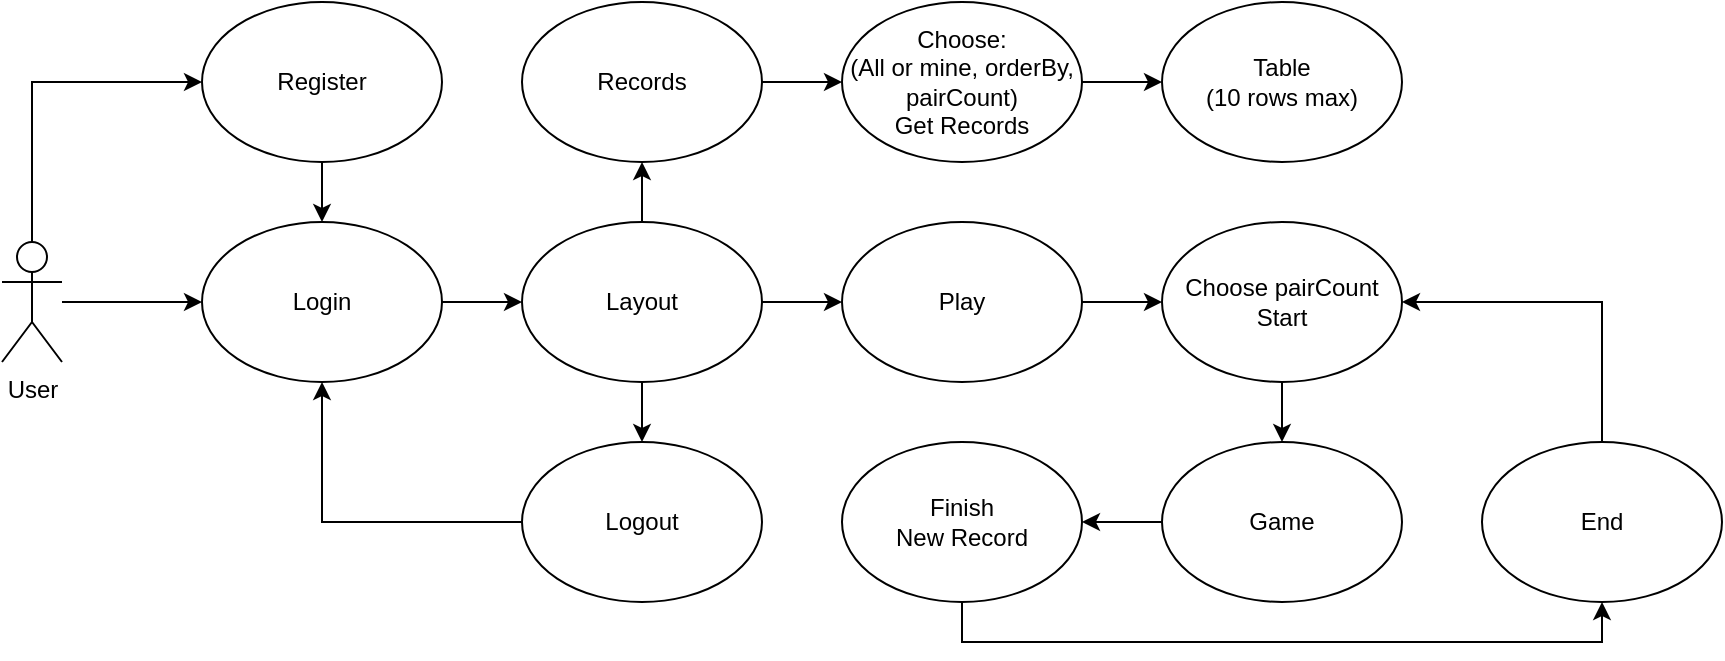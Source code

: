 <mxfile version="24.7.17">
  <diagram name="Страница — 1" id="cKNmJmpop8p_sEvpZSMd">
    <mxGraphModel dx="1195" dy="643" grid="1" gridSize="10" guides="1" tooltips="1" connect="1" arrows="1" fold="1" page="1" pageScale="1" pageWidth="827" pageHeight="1169" math="0" shadow="0">
      <root>
        <mxCell id="0" />
        <mxCell id="1" parent="0" />
        <mxCell id="tcRCmWcNRghQxVGb4rmM-21" style="edgeStyle=orthogonalEdgeStyle;rounded=0;orthogonalLoop=1;jettySize=auto;html=1;entryX=0;entryY=0.5;entryDx=0;entryDy=0;" edge="1" parent="1" source="tcRCmWcNRghQxVGb4rmM-1" target="tcRCmWcNRghQxVGb4rmM-2">
          <mxGeometry relative="1" as="geometry" />
        </mxCell>
        <mxCell id="tcRCmWcNRghQxVGb4rmM-22" style="edgeStyle=orthogonalEdgeStyle;rounded=0;orthogonalLoop=1;jettySize=auto;html=1;entryX=0;entryY=0.5;entryDx=0;entryDy=0;" edge="1" parent="1" source="tcRCmWcNRghQxVGb4rmM-1" target="tcRCmWcNRghQxVGb4rmM-4">
          <mxGeometry relative="1" as="geometry">
            <Array as="points">
              <mxPoint x="25" y="330" />
            </Array>
          </mxGeometry>
        </mxCell>
        <mxCell id="tcRCmWcNRghQxVGb4rmM-1" value="User" style="shape=umlActor;verticalLabelPosition=bottom;verticalAlign=top;html=1;outlineConnect=0;" vertex="1" parent="1">
          <mxGeometry x="10" y="410" width="30" height="60" as="geometry" />
        </mxCell>
        <mxCell id="tcRCmWcNRghQxVGb4rmM-23" style="edgeStyle=orthogonalEdgeStyle;rounded=0;orthogonalLoop=1;jettySize=auto;html=1;entryX=0.5;entryY=0;entryDx=0;entryDy=0;" edge="1" parent="1" source="tcRCmWcNRghQxVGb4rmM-4" target="tcRCmWcNRghQxVGb4rmM-2">
          <mxGeometry relative="1" as="geometry">
            <Array as="points">
              <mxPoint x="170" y="400" />
              <mxPoint x="170" y="400" />
            </Array>
          </mxGeometry>
        </mxCell>
        <mxCell id="tcRCmWcNRghQxVGb4rmM-4" value="Register" style="ellipse;whiteSpace=wrap;html=1;" vertex="1" parent="1">
          <mxGeometry x="110" y="290" width="120" height="80" as="geometry" />
        </mxCell>
        <mxCell id="tcRCmWcNRghQxVGb4rmM-14" style="edgeStyle=orthogonalEdgeStyle;rounded=0;orthogonalLoop=1;jettySize=auto;html=1;entryX=0;entryY=0.5;entryDx=0;entryDy=0;" edge="1" parent="1" source="tcRCmWcNRghQxVGb4rmM-8" target="tcRCmWcNRghQxVGb4rmM-9">
          <mxGeometry relative="1" as="geometry">
            <Array as="points">
              <mxPoint x="420" y="440" />
              <mxPoint x="420" y="440" />
            </Array>
          </mxGeometry>
        </mxCell>
        <mxCell id="tcRCmWcNRghQxVGb4rmM-35" style="edgeStyle=orthogonalEdgeStyle;rounded=0;orthogonalLoop=1;jettySize=auto;html=1;entryX=0.5;entryY=1;entryDx=0;entryDy=0;" edge="1" parent="1" source="tcRCmWcNRghQxVGb4rmM-8" target="tcRCmWcNRghQxVGb4rmM-31">
          <mxGeometry relative="1" as="geometry" />
        </mxCell>
        <mxCell id="tcRCmWcNRghQxVGb4rmM-62" style="edgeStyle=orthogonalEdgeStyle;rounded=0;orthogonalLoop=1;jettySize=auto;html=1;entryX=0.5;entryY=0;entryDx=0;entryDy=0;" edge="1" parent="1" source="tcRCmWcNRghQxVGb4rmM-8" target="tcRCmWcNRghQxVGb4rmM-10">
          <mxGeometry relative="1" as="geometry" />
        </mxCell>
        <mxCell id="tcRCmWcNRghQxVGb4rmM-8" value="Layout" style="ellipse;whiteSpace=wrap;html=1;" vertex="1" parent="1">
          <mxGeometry x="270" y="400" width="120" height="80" as="geometry" />
        </mxCell>
        <mxCell id="tcRCmWcNRghQxVGb4rmM-52" style="edgeStyle=orthogonalEdgeStyle;rounded=0;orthogonalLoop=1;jettySize=auto;html=1;entryX=0;entryY=0.5;entryDx=0;entryDy=0;" edge="1" parent="1" source="tcRCmWcNRghQxVGb4rmM-9" target="tcRCmWcNRghQxVGb4rmM-15">
          <mxGeometry relative="1" as="geometry" />
        </mxCell>
        <mxCell id="tcRCmWcNRghQxVGb4rmM-9" value="Play" style="ellipse;whiteSpace=wrap;html=1;" vertex="1" parent="1">
          <mxGeometry x="430" y="400" width="120" height="80" as="geometry" />
        </mxCell>
        <mxCell id="tcRCmWcNRghQxVGb4rmM-34" style="edgeStyle=orthogonalEdgeStyle;rounded=0;orthogonalLoop=1;jettySize=auto;html=1;entryX=0.5;entryY=1;entryDx=0;entryDy=0;" edge="1" parent="1" source="tcRCmWcNRghQxVGb4rmM-10" target="tcRCmWcNRghQxVGb4rmM-2">
          <mxGeometry relative="1" as="geometry" />
        </mxCell>
        <mxCell id="tcRCmWcNRghQxVGb4rmM-10" value="Logout" style="ellipse;whiteSpace=wrap;html=1;" vertex="1" parent="1">
          <mxGeometry x="270" y="510" width="120" height="80" as="geometry" />
        </mxCell>
        <mxCell id="tcRCmWcNRghQxVGb4rmM-53" style="edgeStyle=orthogonalEdgeStyle;rounded=0;orthogonalLoop=1;jettySize=auto;html=1;entryX=0.5;entryY=0;entryDx=0;entryDy=0;" edge="1" parent="1" source="tcRCmWcNRghQxVGb4rmM-15" target="tcRCmWcNRghQxVGb4rmM-28">
          <mxGeometry relative="1" as="geometry" />
        </mxCell>
        <mxCell id="tcRCmWcNRghQxVGb4rmM-15" value="Choose pairCount&lt;div&gt;Start&lt;/div&gt;" style="ellipse;whiteSpace=wrap;html=1;" vertex="1" parent="1">
          <mxGeometry x="590" y="400" width="120" height="80" as="geometry" />
        </mxCell>
        <mxCell id="tcRCmWcNRghQxVGb4rmM-56" style="edgeStyle=orthogonalEdgeStyle;rounded=0;orthogonalLoop=1;jettySize=auto;html=1;entryX=1;entryY=0.5;entryDx=0;entryDy=0;" edge="1" parent="1" source="tcRCmWcNRghQxVGb4rmM-17" target="tcRCmWcNRghQxVGb4rmM-15">
          <mxGeometry relative="1" as="geometry">
            <Array as="points">
              <mxPoint x="810" y="440" />
            </Array>
          </mxGeometry>
        </mxCell>
        <mxCell id="tcRCmWcNRghQxVGb4rmM-17" value="End" style="ellipse;whiteSpace=wrap;html=1;" vertex="1" parent="1">
          <mxGeometry x="750" y="510" width="120" height="80" as="geometry" />
        </mxCell>
        <mxCell id="tcRCmWcNRghQxVGb4rmM-24" style="edgeStyle=orthogonalEdgeStyle;rounded=0;orthogonalLoop=1;jettySize=auto;html=1;entryX=0;entryY=0.5;entryDx=0;entryDy=0;" edge="1" parent="1" source="tcRCmWcNRghQxVGb4rmM-2" target="tcRCmWcNRghQxVGb4rmM-8">
          <mxGeometry relative="1" as="geometry" />
        </mxCell>
        <mxCell id="tcRCmWcNRghQxVGb4rmM-2" value="Login" style="ellipse;whiteSpace=wrap;html=1;" vertex="1" parent="1">
          <mxGeometry x="110" y="400" width="120" height="80" as="geometry" />
        </mxCell>
        <mxCell id="tcRCmWcNRghQxVGb4rmM-54" style="edgeStyle=orthogonalEdgeStyle;rounded=0;orthogonalLoop=1;jettySize=auto;html=1;entryX=1;entryY=0.5;entryDx=0;entryDy=0;" edge="1" parent="1" source="tcRCmWcNRghQxVGb4rmM-28" target="tcRCmWcNRghQxVGb4rmM-30">
          <mxGeometry relative="1" as="geometry" />
        </mxCell>
        <mxCell id="tcRCmWcNRghQxVGb4rmM-28" value="Game" style="ellipse;whiteSpace=wrap;html=1;" vertex="1" parent="1">
          <mxGeometry x="590" y="510" width="120" height="80" as="geometry" />
        </mxCell>
        <mxCell id="tcRCmWcNRghQxVGb4rmM-55" style="edgeStyle=orthogonalEdgeStyle;rounded=0;orthogonalLoop=1;jettySize=auto;html=1;entryX=0.5;entryY=1;entryDx=0;entryDy=0;" edge="1" parent="1" source="tcRCmWcNRghQxVGb4rmM-30" target="tcRCmWcNRghQxVGb4rmM-17">
          <mxGeometry relative="1" as="geometry">
            <Array as="points">
              <mxPoint x="490" y="610" />
              <mxPoint x="810" y="610" />
            </Array>
          </mxGeometry>
        </mxCell>
        <mxCell id="tcRCmWcNRghQxVGb4rmM-30" value="&lt;div&gt;Finish&lt;/div&gt;New Record" style="ellipse;whiteSpace=wrap;html=1;" vertex="1" parent="1">
          <mxGeometry x="430" y="510" width="120" height="80" as="geometry" />
        </mxCell>
        <mxCell id="tcRCmWcNRghQxVGb4rmM-58" style="edgeStyle=orthogonalEdgeStyle;rounded=0;orthogonalLoop=1;jettySize=auto;html=1;entryX=0;entryY=0.5;entryDx=0;entryDy=0;" edge="1" parent="1" source="tcRCmWcNRghQxVGb4rmM-31" target="tcRCmWcNRghQxVGb4rmM-57">
          <mxGeometry relative="1" as="geometry" />
        </mxCell>
        <mxCell id="tcRCmWcNRghQxVGb4rmM-31" value="Records" style="ellipse;whiteSpace=wrap;html=1;" vertex="1" parent="1">
          <mxGeometry x="270" y="290" width="120" height="80" as="geometry" />
        </mxCell>
        <mxCell id="tcRCmWcNRghQxVGb4rmM-60" style="edgeStyle=orthogonalEdgeStyle;rounded=0;orthogonalLoop=1;jettySize=auto;html=1;entryX=0;entryY=0.5;entryDx=0;entryDy=0;" edge="1" parent="1" source="tcRCmWcNRghQxVGb4rmM-57" target="tcRCmWcNRghQxVGb4rmM-59">
          <mxGeometry relative="1" as="geometry" />
        </mxCell>
        <mxCell id="tcRCmWcNRghQxVGb4rmM-57" value="Choose:&lt;div&gt;(All or mine, orderBy,&lt;/div&gt;&lt;div&gt;pairCount)&lt;/div&gt;&lt;div&gt;Get Records&lt;/div&gt;" style="ellipse;whiteSpace=wrap;html=1;" vertex="1" parent="1">
          <mxGeometry x="430" y="290" width="120" height="80" as="geometry" />
        </mxCell>
        <mxCell id="tcRCmWcNRghQxVGb4rmM-59" value="Table&lt;div&gt;(10 rows max)&lt;/div&gt;" style="ellipse;whiteSpace=wrap;html=1;" vertex="1" parent="1">
          <mxGeometry x="590" y="290" width="120" height="80" as="geometry" />
        </mxCell>
      </root>
    </mxGraphModel>
  </diagram>
</mxfile>
